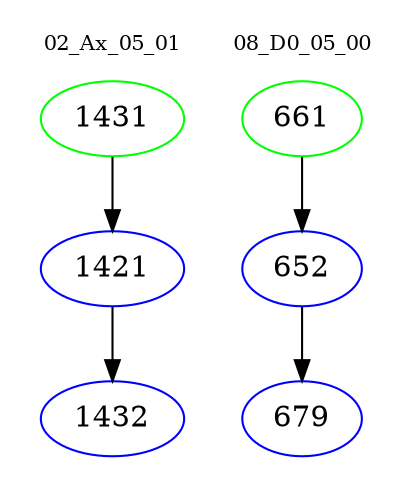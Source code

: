 digraph{
subgraph cluster_0 {
color = white
label = "02_Ax_05_01";
fontsize=10;
T0_1431 [label="1431", color="green"]
T0_1431 -> T0_1421 [color="black"]
T0_1421 [label="1421", color="blue"]
T0_1421 -> T0_1432 [color="black"]
T0_1432 [label="1432", color="blue"]
}
subgraph cluster_1 {
color = white
label = "08_D0_05_00";
fontsize=10;
T1_661 [label="661", color="green"]
T1_661 -> T1_652 [color="black"]
T1_652 [label="652", color="blue"]
T1_652 -> T1_679 [color="black"]
T1_679 [label="679", color="blue"]
}
}
